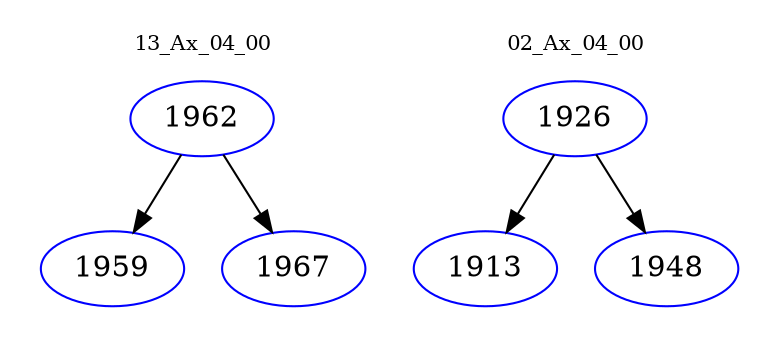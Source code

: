 digraph{
subgraph cluster_0 {
color = white
label = "13_Ax_04_00";
fontsize=10;
T0_1962 [label="1962", color="blue"]
T0_1962 -> T0_1959 [color="black"]
T0_1959 [label="1959", color="blue"]
T0_1962 -> T0_1967 [color="black"]
T0_1967 [label="1967", color="blue"]
}
subgraph cluster_1 {
color = white
label = "02_Ax_04_00";
fontsize=10;
T1_1926 [label="1926", color="blue"]
T1_1926 -> T1_1913 [color="black"]
T1_1913 [label="1913", color="blue"]
T1_1926 -> T1_1948 [color="black"]
T1_1948 [label="1948", color="blue"]
}
}
